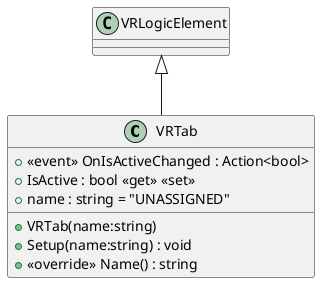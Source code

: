 @startuml
class VRTab {
    +  <<event>> OnIsActiveChanged : Action<bool> 
    + IsActive : bool <<get>> <<set>>
    + name : string = "UNASSIGNED"
    + VRTab(name:string)
    + Setup(name:string) : void
    + <<override>> Name() : string
}
VRLogicElement <|-- VRTab
@enduml
